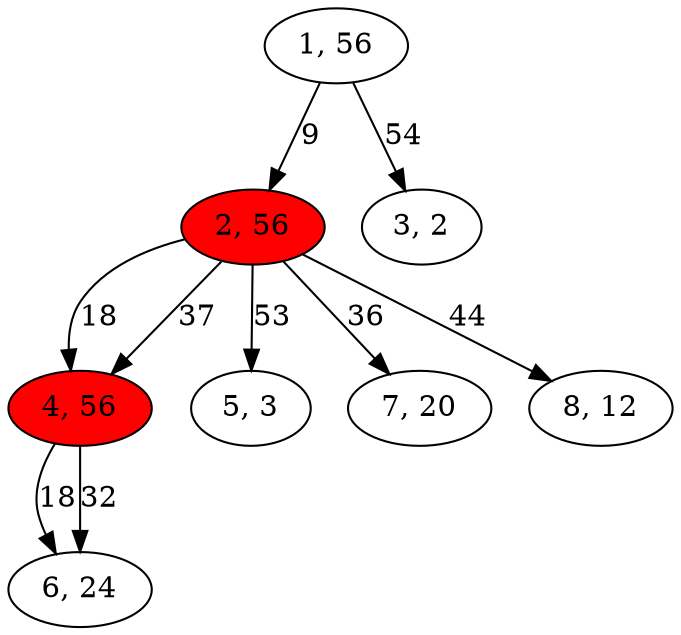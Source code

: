 digraph G{
1[label="1, 56"]
2[label="2, 56"]
3[label="3, 2"]
4[label="4, 56"]
5[label="5, 3"]
6[label="6, 24"]
7[label="7, 20"]
8[label="8, 12"]
1->3[label="54"]
1->2[label="9"]
2[style = filled,fillcolor=red]
2->4[label="18"]
2->8[label="44"]
2->7[label="36"]
2->5[label="53"]
2->4[label="37"]
4[style = filled,fillcolor=red]
4->6[label="18"]
4->6[label="32"]
}
